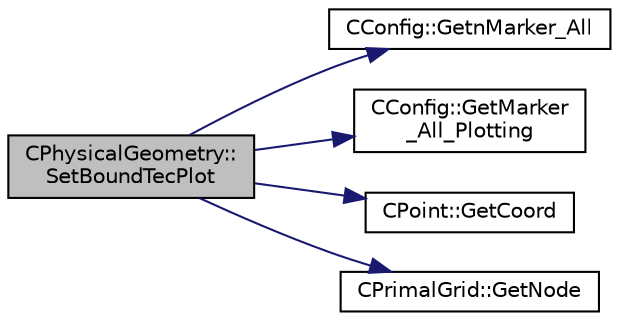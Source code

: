 digraph "CPhysicalGeometry::SetBoundTecPlot"
{
  edge [fontname="Helvetica",fontsize="10",labelfontname="Helvetica",labelfontsize="10"];
  node [fontname="Helvetica",fontsize="10",shape=record];
  rankdir="LR";
  Node1099 [label="CPhysicalGeometry::\lSetBoundTecPlot",height=0.2,width=0.4,color="black", fillcolor="grey75", style="filled", fontcolor="black"];
  Node1099 -> Node1100 [color="midnightblue",fontsize="10",style="solid",fontname="Helvetica"];
  Node1100 [label="CConfig::GetnMarker_All",height=0.2,width=0.4,color="black", fillcolor="white", style="filled",URL="$class_c_config.html#a300c4884edfc0c2acf395036439004f4",tooltip="Get the total number of boundary markers including send/receive domains. "];
  Node1099 -> Node1101 [color="midnightblue",fontsize="10",style="solid",fontname="Helvetica"];
  Node1101 [label="CConfig::GetMarker\l_All_Plotting",height=0.2,width=0.4,color="black", fillcolor="white", style="filled",URL="$class_c_config.html#a842c696afec970f97c070b32cae79d37",tooltip="Get the plotting information for a marker val_marker. "];
  Node1099 -> Node1102 [color="midnightblue",fontsize="10",style="solid",fontname="Helvetica"];
  Node1102 [label="CPoint::GetCoord",height=0.2,width=0.4,color="black", fillcolor="white", style="filled",URL="$class_c_point.html#a95fe081d22e96e190cb3edcbf0d6525f",tooltip="Get the coordinates dor the control volume. "];
  Node1099 -> Node1103 [color="midnightblue",fontsize="10",style="solid",fontname="Helvetica"];
  Node1103 [label="CPrimalGrid::GetNode",height=0.2,width=0.4,color="black", fillcolor="white", style="filled",URL="$class_c_primal_grid.html#a4fc7b6b6ac5025325c7e68fb56fbeef8",tooltip="A pure virtual member. "];
}
